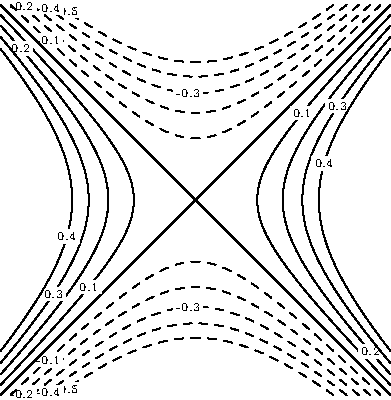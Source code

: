 import contour;
import stats;
size(200);

real f(real x, real y) {return x^2-y^2;}
int n=10;
real[] c = new real[n];
for(int i=0; i < n; ++i) c[i]=(i-n/2)/n;

pen[] p=sequence(new pen(int i) {
    return (c[i] >= 0 ? solid : dashed)+fontsize(6);
  },n);

Label[] Labels=sequence(new Label(int i) {
    return Label(c[i] != 0 ? (string) c[i] : "",Relative(unitrand()),(0,0),
		 UnFill(1bp));
  },n);

draw(Labels,contour(f,(-1,-1),(1,1),c),p);
